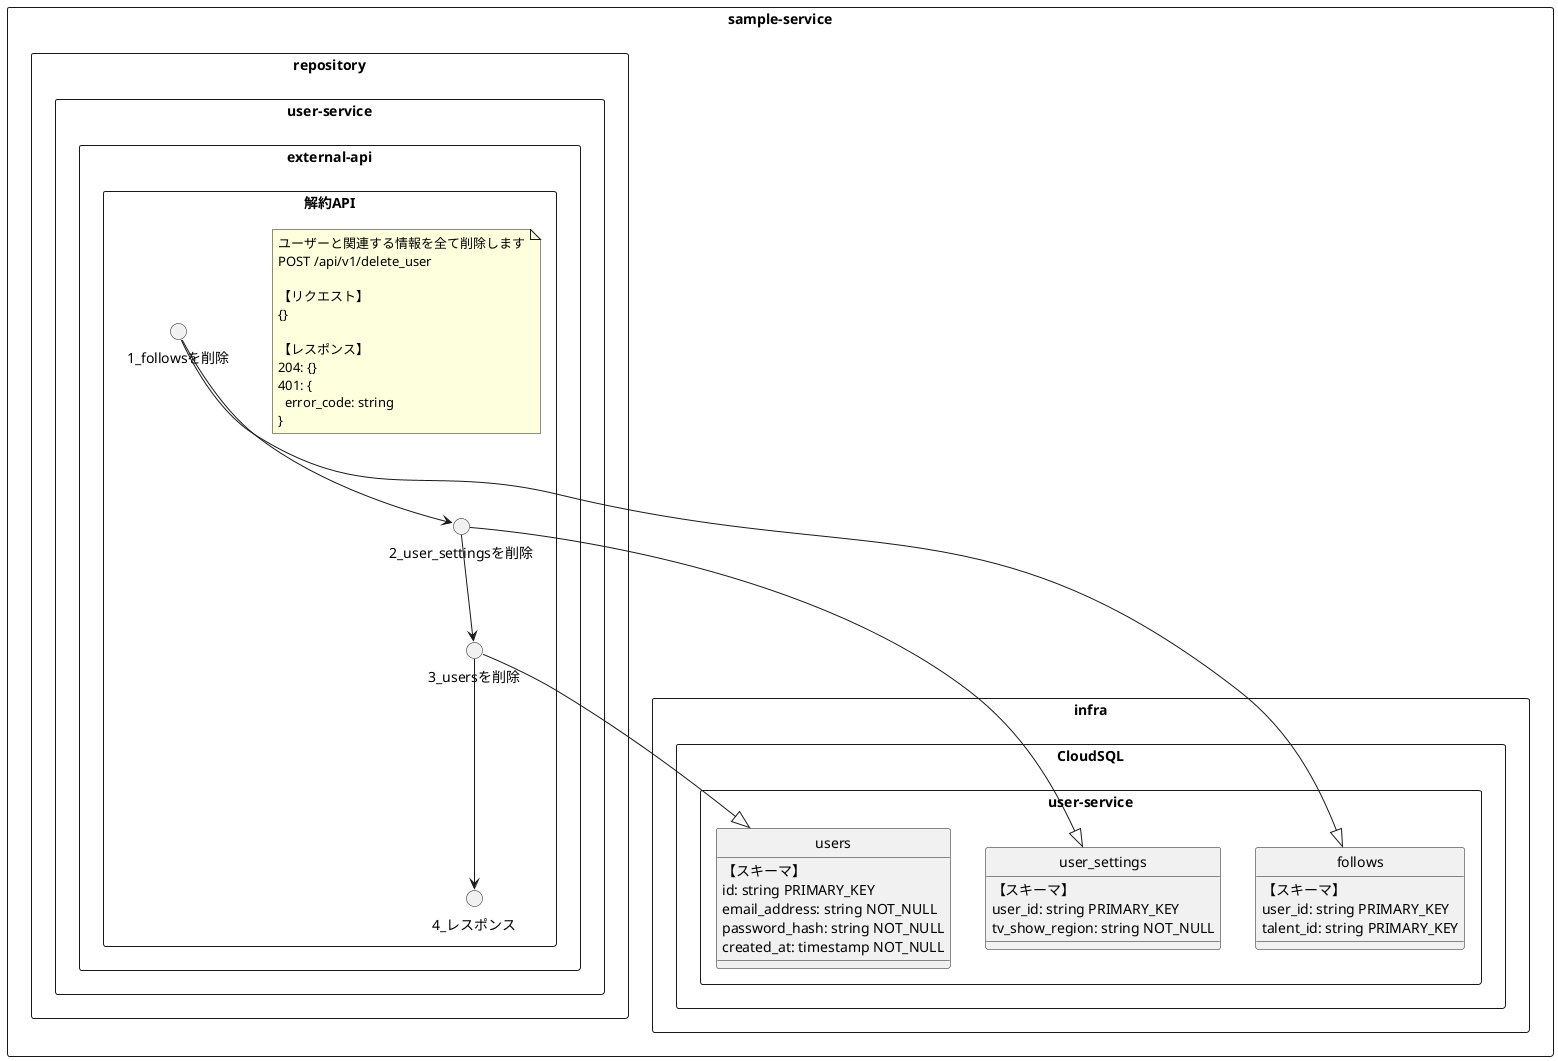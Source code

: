 @startuml
hide circle
rectangle "sample-service" as sample-service {
    rectangle "infra" as sample-service/infra {
        rectangle "CloudSQL" as sample-service/infra/CloudSQL {
            rectangle "user-service" as sample-service/infra/CloudSQL/user-service {
                class "user_settings" as sample-service/infra/CloudSQL/user-service/user_settings {
                    【スキーマ】\nuser_id: string PRIMARY_KEY\ntv_show_region: string NOT_NULL
                }
                class "users" as sample-service/infra/CloudSQL/user-service/users {
                    【スキーマ】\nid: string PRIMARY_KEY\nemail_address: string NOT_NULL\npassword_hash: string NOT_NULL\ncreated_at: timestamp NOT_NULL 
                }
                class "follows" as sample-service/infra/CloudSQL/user-service/follows {
                    【スキーマ】\nuser_id: string PRIMARY_KEY\ntalent_id: string PRIMARY_KEY
                }
            }
        }
    }
    rectangle "repository" as sample-service/repository {
        rectangle "user-service" as sample-service/repository/user-service {
            rectangle "external-api" as sample-service/repository/user-service/external-api {
                rectangle "解約API" as sample-service/repository/user-service/external-api/解約API {
                    note "ユーザーと関連する情報を全て削除します\nPOST /api/v1/delete_user\n\n【リクエスト】\n{}\n\n【レスポンス】\n204: {}\n401: {\n  error_code: string\n}" as sample_service_repository_user_service_external_api_解約API_note
                    circle "1_followsを削除" as sample-service/repository/user-service/external-api/解約API/1_followsを削除
                    circle "2_user_settingsを削除" as sample-service/repository/user-service/external-api/解約API/2_user_settingsを削除
                    circle "3_usersを削除" as sample-service/repository/user-service/external-api/解約API/3_usersを削除
                    circle "4_レスポンス" as sample-service/repository/user-service/external-api/解約API/4_レスポンス
                }
            }
        }
    }
}
"sample-service/repository/user-service/external-api/解約API/1_followsを削除" --> "sample-service/repository/user-service/external-api/解約API/2_user_settingsを削除"
"sample-service/repository/user-service/external-api/解約API/1_followsを削除" --|> "sample-service/infra/CloudSQL/user-service/follows"
"sample-service/repository/user-service/external-api/解約API/2_user_settingsを削除" --> "sample-service/repository/user-service/external-api/解約API/3_usersを削除"
"sample-service/repository/user-service/external-api/解約API/2_user_settingsを削除" --|> "sample-service/infra/CloudSQL/user-service/user_settings"
"sample-service/repository/user-service/external-api/解約API/3_usersを削除" --> "sample-service/repository/user-service/external-api/解約API/4_レスポンス"
"sample-service/repository/user-service/external-api/解約API/3_usersを削除" --|> "sample-service/infra/CloudSQL/user-service/users"
@enduml
